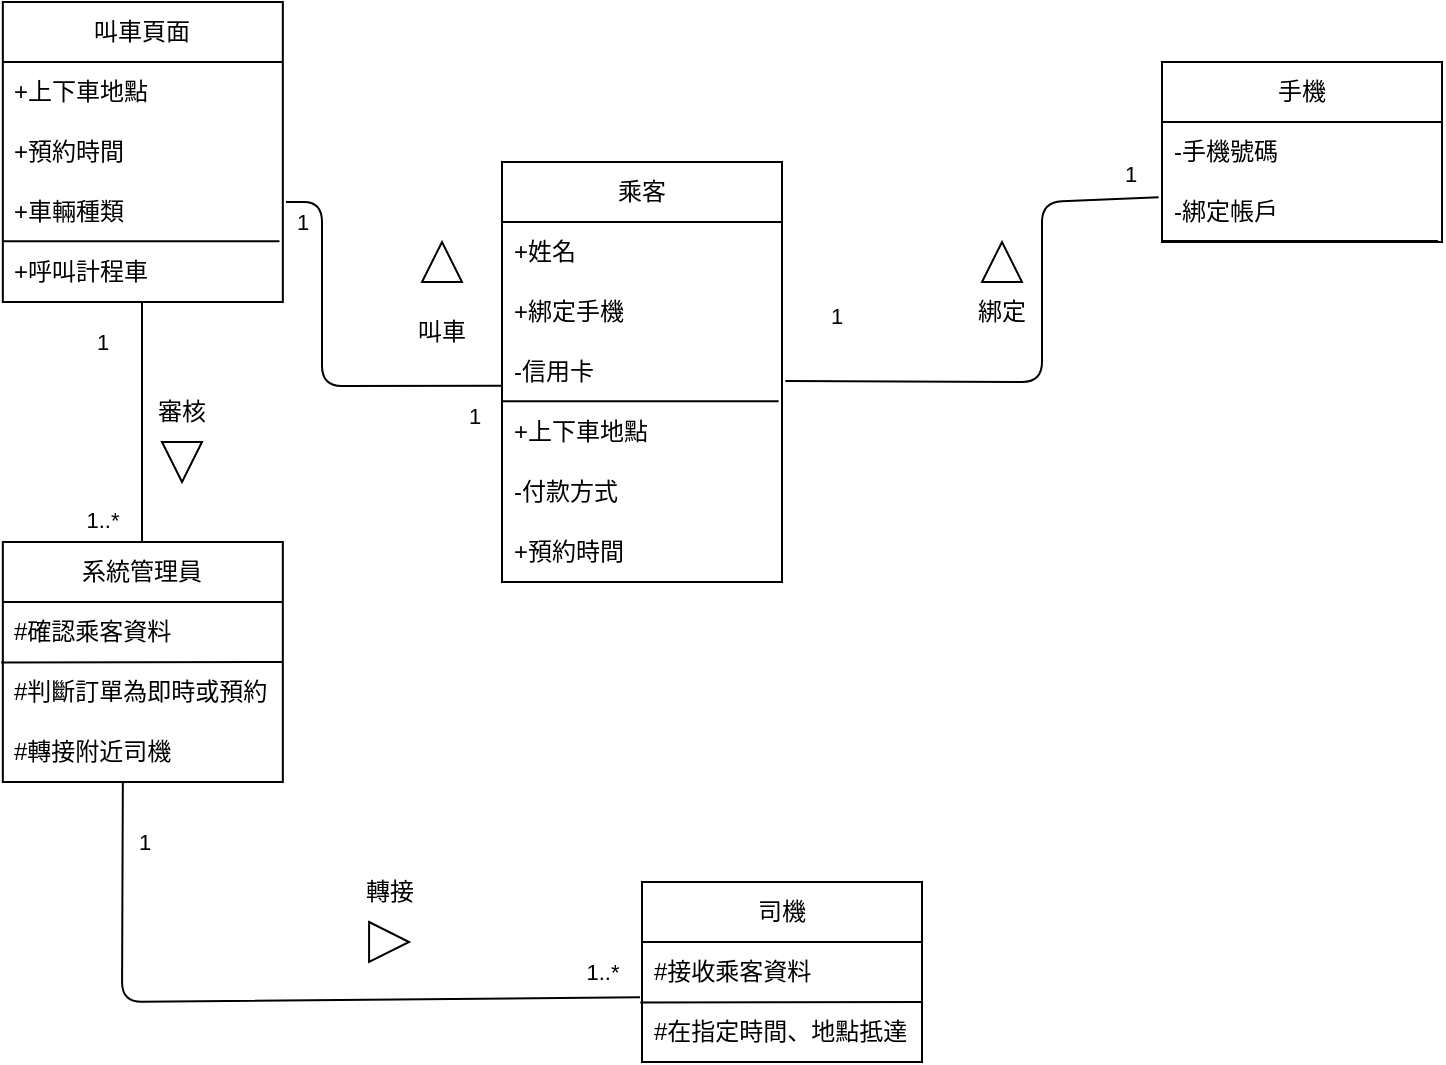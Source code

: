 <mxfile>
    <diagram id="ED0h-gAYue0gpFFqxQFL" name="第1頁">
        <mxGraphModel dx="819" dy="763" grid="1" gridSize="10" guides="1" tooltips="1" connect="1" arrows="1" fold="1" page="1" pageScale="1" pageWidth="827" pageHeight="1169" math="0" shadow="0">
            <root>
                <mxCell id="0"/>
                <mxCell id="1" parent="0"/>
                <mxCell id="12" value="手機" style="swimlane;fontStyle=0;childLayout=stackLayout;horizontal=1;startSize=30;horizontalStack=0;resizeParent=1;resizeParentMax=0;resizeLast=0;collapsible=1;marginBottom=0;whiteSpace=wrap;html=1;" parent="1" vertex="1">
                    <mxGeometry x="650" y="160" width="140" height="90" as="geometry"/>
                </mxCell>
                <mxCell id="14" value="-手機號碼" style="text;strokeColor=none;fillColor=none;align=left;verticalAlign=middle;spacingLeft=4;spacingRight=4;overflow=hidden;points=[[0,0.5],[1,0.5]];portConstraint=eastwest;rotatable=0;whiteSpace=wrap;html=1;" parent="12" vertex="1">
                    <mxGeometry y="30" width="140" height="30" as="geometry"/>
                </mxCell>
                <mxCell id="15" value="-綁定帳戶" style="text;strokeColor=none;fillColor=none;align=left;verticalAlign=middle;spacingLeft=4;spacingRight=4;overflow=hidden;points=[[0,0.5],[1,0.5]];portConstraint=eastwest;rotatable=0;whiteSpace=wrap;html=1;" parent="12" vertex="1">
                    <mxGeometry y="60" width="140" height="30" as="geometry"/>
                </mxCell>
                <mxCell id="18" style="edgeStyle=none;html=1;entryX=-0.002;entryY=-0.015;entryDx=0;entryDy=0;entryPerimeter=0;exitX=0.986;exitY=-0.015;exitDx=0;exitDy=0;exitPerimeter=0;endArrow=none;endFill=0;" parent="12" edge="1">
                    <mxGeometry relative="1" as="geometry">
                        <mxPoint x="138.04" y="89.55" as="sourcePoint"/>
                        <mxPoint x="-0.28" y="89.55" as="targetPoint"/>
                        <Array as="points"/>
                    </mxGeometry>
                </mxCell>
                <mxCell id="20" style="edgeStyle=none;html=1;endArrow=none;endFill=0;exitX=-0.012;exitY=0.254;exitDx=0;exitDy=0;exitPerimeter=0;entryX=1.012;entryY=0.651;entryDx=0;entryDy=0;entryPerimeter=0;" parent="1" source="15" edge="1">
                    <mxGeometry relative="1" as="geometry">
                        <mxPoint x="461.68" y="319.53" as="targetPoint"/>
                        <Array as="points">
                            <mxPoint x="590" y="230"/>
                            <mxPoint x="590" y="320"/>
                        </Array>
                    </mxGeometry>
                </mxCell>
                <mxCell id="22" value="1" style="edgeLabel;html=1;align=center;verticalAlign=middle;resizable=0;points=[];" parent="20" vertex="1" connectable="0">
                    <mxGeometry x="0.842" y="2" relative="1" as="geometry">
                        <mxPoint x="3" y="-35" as="offset"/>
                    </mxGeometry>
                </mxCell>
                <mxCell id="23" value="1" style="edgeLabel;html=1;align=center;verticalAlign=middle;resizable=0;points=[];" parent="20" vertex="1" connectable="0">
                    <mxGeometry x="-0.892" relative="1" as="geometry">
                        <mxPoint y="-12" as="offset"/>
                    </mxGeometry>
                </mxCell>
                <mxCell id="24" value="" style="triangle;whiteSpace=wrap;html=1;rotation=-90;" parent="1" vertex="1">
                    <mxGeometry x="560" y="250" width="20" height="20" as="geometry"/>
                </mxCell>
                <mxCell id="25" value="綁定" style="text;html=1;strokeColor=none;fillColor=none;align=center;verticalAlign=middle;whiteSpace=wrap;rounded=0;" parent="1" vertex="1">
                    <mxGeometry x="540" y="270" width="60" height="30" as="geometry"/>
                </mxCell>
                <mxCell id="27" style="edgeStyle=none;html=1;endArrow=none;endFill=0;entryX=1.012;entryY=0.651;entryDx=0;entryDy=0;entryPerimeter=0;" parent="1" edge="1">
                    <mxGeometry relative="1" as="geometry">
                        <mxPoint x="320.0" y="321.91" as="targetPoint"/>
                        <mxPoint x="212" y="230" as="sourcePoint"/>
                        <Array as="points">
                            <mxPoint x="230" y="230"/>
                            <mxPoint x="230" y="322"/>
                        </Array>
                    </mxGeometry>
                </mxCell>
                <mxCell id="43" value="1" style="edgeLabel;html=1;align=center;verticalAlign=middle;resizable=0;points=[];" parent="27" vertex="1" connectable="0">
                    <mxGeometry x="-0.892" y="3" relative="1" as="geometry">
                        <mxPoint x="-3" y="13" as="offset"/>
                    </mxGeometry>
                </mxCell>
                <mxCell id="35" value="" style="triangle;whiteSpace=wrap;html=1;rotation=-90;" parent="1" vertex="1">
                    <mxGeometry x="280" y="250" width="20" height="20" as="geometry"/>
                </mxCell>
                <mxCell id="36" value="叫車" style="text;html=1;strokeColor=none;fillColor=none;align=center;verticalAlign=middle;whiteSpace=wrap;rounded=0;" parent="1" vertex="1">
                    <mxGeometry x="260" y="280" width="60" height="30" as="geometry"/>
                </mxCell>
                <mxCell id="46" value="乘客" style="swimlane;fontStyle=0;childLayout=stackLayout;horizontal=1;startSize=30;horizontalStack=0;resizeParent=1;resizeParentMax=0;resizeLast=0;collapsible=1;marginBottom=0;whiteSpace=wrap;html=1;" parent="1" vertex="1">
                    <mxGeometry x="320" y="210" width="140" height="210" as="geometry"/>
                </mxCell>
                <mxCell id="93" value="+姓名" style="text;strokeColor=none;fillColor=none;align=left;verticalAlign=middle;spacingLeft=4;spacingRight=4;overflow=hidden;points=[[0,0.5],[1,0.5]];portConstraint=eastwest;rotatable=0;whiteSpace=wrap;html=1;" parent="46" vertex="1">
                    <mxGeometry y="30" width="140" height="30" as="geometry"/>
                </mxCell>
                <mxCell id="47" value="+綁定手機" style="text;strokeColor=none;fillColor=none;align=left;verticalAlign=middle;spacingLeft=4;spacingRight=4;overflow=hidden;points=[[0,0.5],[1,0.5]];portConstraint=eastwest;rotatable=0;whiteSpace=wrap;html=1;" parent="46" vertex="1">
                    <mxGeometry y="60" width="140" height="30" as="geometry"/>
                </mxCell>
                <mxCell id="70" value="-信用卡" style="text;strokeColor=none;fillColor=none;align=left;verticalAlign=middle;spacingLeft=4;spacingRight=4;overflow=hidden;points=[[0,0.5],[1,0.5]];portConstraint=eastwest;rotatable=0;whiteSpace=wrap;html=1;" parent="46" vertex="1">
                    <mxGeometry y="90" width="140" height="30" as="geometry"/>
                </mxCell>
                <mxCell id="52" style="edgeStyle=none;html=1;entryX=-0.002;entryY=-0.015;entryDx=0;entryDy=0;entryPerimeter=0;exitX=0.986;exitY=-0.015;exitDx=0;exitDy=0;exitPerimeter=0;endArrow=none;endFill=0;" parent="46" edge="1">
                    <mxGeometry relative="1" as="geometry">
                        <Array as="points"/>
                        <mxPoint x="138.32" y="119.6" as="sourcePoint"/>
                        <mxPoint x="2.731e-14" y="119.6" as="targetPoint"/>
                    </mxGeometry>
                </mxCell>
                <mxCell id="71" value="+上下車地點" style="text;strokeColor=none;fillColor=none;align=left;verticalAlign=middle;spacingLeft=4;spacingRight=4;overflow=hidden;points=[[0,0.5],[1,0.5]];portConstraint=eastwest;rotatable=0;whiteSpace=wrap;html=1;" parent="46" vertex="1">
                    <mxGeometry y="120" width="140" height="30" as="geometry"/>
                </mxCell>
                <mxCell id="73" value="-付款方式" style="text;strokeColor=none;fillColor=none;align=left;verticalAlign=middle;spacingLeft=4;spacingRight=4;overflow=hidden;points=[[0,0.5],[1,0.5]];portConstraint=eastwest;rotatable=0;whiteSpace=wrap;html=1;" parent="46" vertex="1">
                    <mxGeometry y="150" width="140" height="30" as="geometry"/>
                </mxCell>
                <mxCell id="72" value="+預約時間" style="text;strokeColor=none;fillColor=none;align=left;verticalAlign=middle;spacingLeft=4;spacingRight=4;overflow=hidden;points=[[0,0.5],[1,0.5]];portConstraint=eastwest;rotatable=0;whiteSpace=wrap;html=1;" parent="46" vertex="1">
                    <mxGeometry y="180" width="140" height="30" as="geometry"/>
                </mxCell>
                <mxCell id="74" value="1" style="edgeLabel;html=1;align=center;verticalAlign=middle;resizable=0;points=[];" parent="1" vertex="1" connectable="0">
                    <mxGeometry x="233.545" y="250.003" as="geometry">
                        <mxPoint x="72" y="87" as="offset"/>
                    </mxGeometry>
                </mxCell>
                <mxCell id="94" style="edgeStyle=none;html=1;endArrow=none;endFill=0;entryX=-0.007;entryY=0.92;entryDx=0;entryDy=0;entryPerimeter=0;" parent="1" target="105" edge="1">
                    <mxGeometry relative="1" as="geometry">
                        <mxPoint x="130.42" y="630.0" as="targetPoint"/>
                        <mxPoint x="130.42" y="520.0" as="sourcePoint"/>
                        <Array as="points">
                            <mxPoint x="130" y="630"/>
                        </Array>
                    </mxGeometry>
                </mxCell>
                <mxCell id="95" value="1" style="edgeLabel;html=1;align=center;verticalAlign=middle;resizable=0;points=[];" parent="94" vertex="1" connectable="0">
                    <mxGeometry x="-0.764" y="1" relative="1" as="geometry">
                        <mxPoint x="9" y="-14" as="offset"/>
                    </mxGeometry>
                </mxCell>
                <mxCell id="97" value="系統管理員" style="swimlane;fontStyle=0;childLayout=stackLayout;horizontal=1;startSize=30;horizontalStack=0;resizeParent=1;resizeParentMax=0;resizeLast=0;collapsible=1;marginBottom=0;whiteSpace=wrap;html=1;" parent="1" vertex="1">
                    <mxGeometry x="70.42" y="400" width="140" height="120" as="geometry"/>
                </mxCell>
                <mxCell id="98" value="#確認乘客資料" style="text;strokeColor=none;fillColor=none;align=left;verticalAlign=middle;spacingLeft=4;spacingRight=4;overflow=hidden;points=[[0,0.5],[1,0.5]];portConstraint=eastwest;rotatable=0;whiteSpace=wrap;html=1;" parent="97" vertex="1">
                    <mxGeometry y="30" width="140" height="30" as="geometry"/>
                </mxCell>
                <mxCell id="99" style="edgeStyle=none;html=1;entryX=-0.008;entryY=-0.011;entryDx=0;entryDy=0;entryPerimeter=0;endArrow=none;endFill=0;exitX=0.998;exitY=-0.02;exitDx=0;exitDy=0;exitPerimeter=0;" parent="97" edge="1">
                    <mxGeometry relative="1" as="geometry">
                        <Array as="points"/>
                        <mxPoint x="140.0" y="60.0" as="sourcePoint"/>
                        <mxPoint x="-0.84" y="60.27" as="targetPoint"/>
                    </mxGeometry>
                </mxCell>
                <mxCell id="100" value="#判斷訂單為即時或預約" style="text;strokeColor=none;fillColor=none;align=left;verticalAlign=middle;spacingLeft=4;spacingRight=4;overflow=hidden;points=[[0,0.5],[1,0.5]];portConstraint=eastwest;rotatable=0;whiteSpace=wrap;html=1;" parent="97" vertex="1">
                    <mxGeometry y="60" width="140" height="30" as="geometry"/>
                </mxCell>
                <mxCell id="101" value="#轉接附近司機" style="text;strokeColor=none;fillColor=none;align=left;verticalAlign=middle;spacingLeft=4;spacingRight=4;overflow=hidden;points=[[0,0.5],[1,0.5]];portConstraint=eastwest;rotatable=0;whiteSpace=wrap;html=1;" parent="97" vertex="1">
                    <mxGeometry y="90" width="140" height="30" as="geometry"/>
                </mxCell>
                <mxCell id="102" value="" style="triangle;whiteSpace=wrap;html=1;rotation=0;" parent="1" vertex="1">
                    <mxGeometry x="253.54" y="590" width="20" height="20" as="geometry"/>
                </mxCell>
                <mxCell id="103" value="轉接" style="text;html=1;strokeColor=none;fillColor=none;align=center;verticalAlign=middle;whiteSpace=wrap;rounded=0;" parent="1" vertex="1">
                    <mxGeometry x="233.54" y="560" width="60" height="30" as="geometry"/>
                </mxCell>
                <mxCell id="104" value="司機" style="swimlane;fontStyle=0;childLayout=stackLayout;horizontal=1;startSize=30;horizontalStack=0;resizeParent=1;resizeParentMax=0;resizeLast=0;collapsible=1;marginBottom=0;whiteSpace=wrap;html=1;" parent="1" vertex="1">
                    <mxGeometry x="390" y="570" width="140" height="90" as="geometry"/>
                </mxCell>
                <mxCell id="105" value="#接收乘客資料" style="text;strokeColor=none;fillColor=none;align=left;verticalAlign=middle;spacingLeft=4;spacingRight=4;overflow=hidden;points=[[0,0.5],[1,0.5]];portConstraint=eastwest;rotatable=0;whiteSpace=wrap;html=1;" parent="104" vertex="1">
                    <mxGeometry y="30" width="140" height="30" as="geometry"/>
                </mxCell>
                <mxCell id="106" style="edgeStyle=none;html=1;entryX=-0.008;entryY=-0.011;entryDx=0;entryDy=0;entryPerimeter=0;endArrow=none;endFill=0;exitX=0.998;exitY=-0.02;exitDx=0;exitDy=0;exitPerimeter=0;" parent="104" edge="1">
                    <mxGeometry relative="1" as="geometry">
                        <Array as="points"/>
                        <mxPoint x="140.0" y="60.0" as="sourcePoint"/>
                        <mxPoint x="-0.84" y="60.27" as="targetPoint"/>
                    </mxGeometry>
                </mxCell>
                <mxCell id="107" value="#在指定時間、地點抵達" style="text;strokeColor=none;fillColor=none;align=left;verticalAlign=middle;spacingLeft=4;spacingRight=4;overflow=hidden;points=[[0,0.5],[1,0.5]];portConstraint=eastwest;rotatable=0;whiteSpace=wrap;html=1;" parent="104" vertex="1">
                    <mxGeometry y="60" width="140" height="30" as="geometry"/>
                </mxCell>
                <mxCell id="108" value="叫車頁面" style="swimlane;fontStyle=0;childLayout=stackLayout;horizontal=1;startSize=30;horizontalStack=0;resizeParent=1;resizeParentMax=0;resizeLast=0;collapsible=1;marginBottom=0;whiteSpace=wrap;html=1;" parent="1" vertex="1">
                    <mxGeometry x="70.42" y="130" width="140" height="150" as="geometry"/>
                </mxCell>
                <mxCell id="110" value="+上下車地點" style="text;strokeColor=none;fillColor=none;align=left;verticalAlign=middle;spacingLeft=4;spacingRight=4;overflow=hidden;points=[[0,0.5],[1,0.5]];portConstraint=eastwest;rotatable=0;whiteSpace=wrap;html=1;" parent="108" vertex="1">
                    <mxGeometry y="30" width="140" height="30" as="geometry"/>
                </mxCell>
                <mxCell id="111" value="+預約時間" style="text;strokeColor=none;fillColor=none;align=left;verticalAlign=middle;spacingLeft=4;spacingRight=4;overflow=hidden;points=[[0,0.5],[1,0.5]];portConstraint=eastwest;rotatable=0;whiteSpace=wrap;html=1;" parent="108" vertex="1">
                    <mxGeometry y="60" width="140" height="30" as="geometry"/>
                </mxCell>
                <mxCell id="112" style="edgeStyle=none;html=1;entryX=-0.002;entryY=-0.015;entryDx=0;entryDy=0;entryPerimeter=0;exitX=0.986;exitY=-0.015;exitDx=0;exitDy=0;exitPerimeter=0;endArrow=none;endFill=0;" parent="108" edge="1">
                    <mxGeometry relative="1" as="geometry">
                        <Array as="points"/>
                        <mxPoint x="138.32" y="119.6" as="sourcePoint"/>
                        <mxPoint x="2.731e-14" y="119.6" as="targetPoint"/>
                    </mxGeometry>
                </mxCell>
                <mxCell id="113" value="+車輛種類" style="text;strokeColor=none;fillColor=none;align=left;verticalAlign=middle;spacingLeft=4;spacingRight=4;overflow=hidden;points=[[0,0.5],[1,0.5]];portConstraint=eastwest;rotatable=0;whiteSpace=wrap;html=1;" parent="108" vertex="1">
                    <mxGeometry y="90" width="140" height="30" as="geometry"/>
                </mxCell>
                <mxCell id="126" value="+呼叫計程車" style="text;strokeColor=none;fillColor=none;align=left;verticalAlign=middle;spacingLeft=4;spacingRight=4;overflow=hidden;points=[[0,0.5],[1,0.5]];portConstraint=eastwest;rotatable=0;whiteSpace=wrap;html=1;" vertex="1" parent="108">
                    <mxGeometry y="120" width="140" height="30" as="geometry"/>
                </mxCell>
                <mxCell id="116" style="edgeStyle=none;html=1;endArrow=none;endFill=0;" parent="1" edge="1">
                    <mxGeometry relative="1" as="geometry">
                        <mxPoint x="140" y="400" as="targetPoint"/>
                        <mxPoint x="140" y="280" as="sourcePoint"/>
                    </mxGeometry>
                </mxCell>
                <mxCell id="119" value="1" style="edgeLabel;html=1;align=center;verticalAlign=middle;resizable=0;points=[];" parent="116" vertex="1" connectable="0">
                    <mxGeometry x="-0.752" relative="1" as="geometry">
                        <mxPoint x="-20" y="5" as="offset"/>
                    </mxGeometry>
                </mxCell>
                <mxCell id="120" value="1..*" style="edgeLabel;html=1;align=center;verticalAlign=middle;resizable=0;points=[];" parent="116" vertex="1" connectable="0">
                    <mxGeometry x="0.62" y="3" relative="1" as="geometry">
                        <mxPoint x="-23" y="12" as="offset"/>
                    </mxGeometry>
                </mxCell>
                <mxCell id="118" value="1..*" style="edgeLabel;html=1;align=center;verticalAlign=middle;resizable=0;points=[];" parent="1" vertex="1" connectable="0">
                    <mxGeometry x="370.0" y="614.997" as="geometry"/>
                </mxCell>
                <mxCell id="121" value="" style="triangle;whiteSpace=wrap;html=1;flipV=0;flipH=0;rotation=90;" parent="1" vertex="1">
                    <mxGeometry x="150" y="350" width="20" height="20" as="geometry"/>
                </mxCell>
                <mxCell id="125" value="審核" style="text;html=1;strokeColor=none;fillColor=none;align=center;verticalAlign=middle;whiteSpace=wrap;rounded=0;" parent="1" vertex="1">
                    <mxGeometry x="130" y="320" width="60" height="30" as="geometry"/>
                </mxCell>
            </root>
        </mxGraphModel>
    </diagram>
</mxfile>
